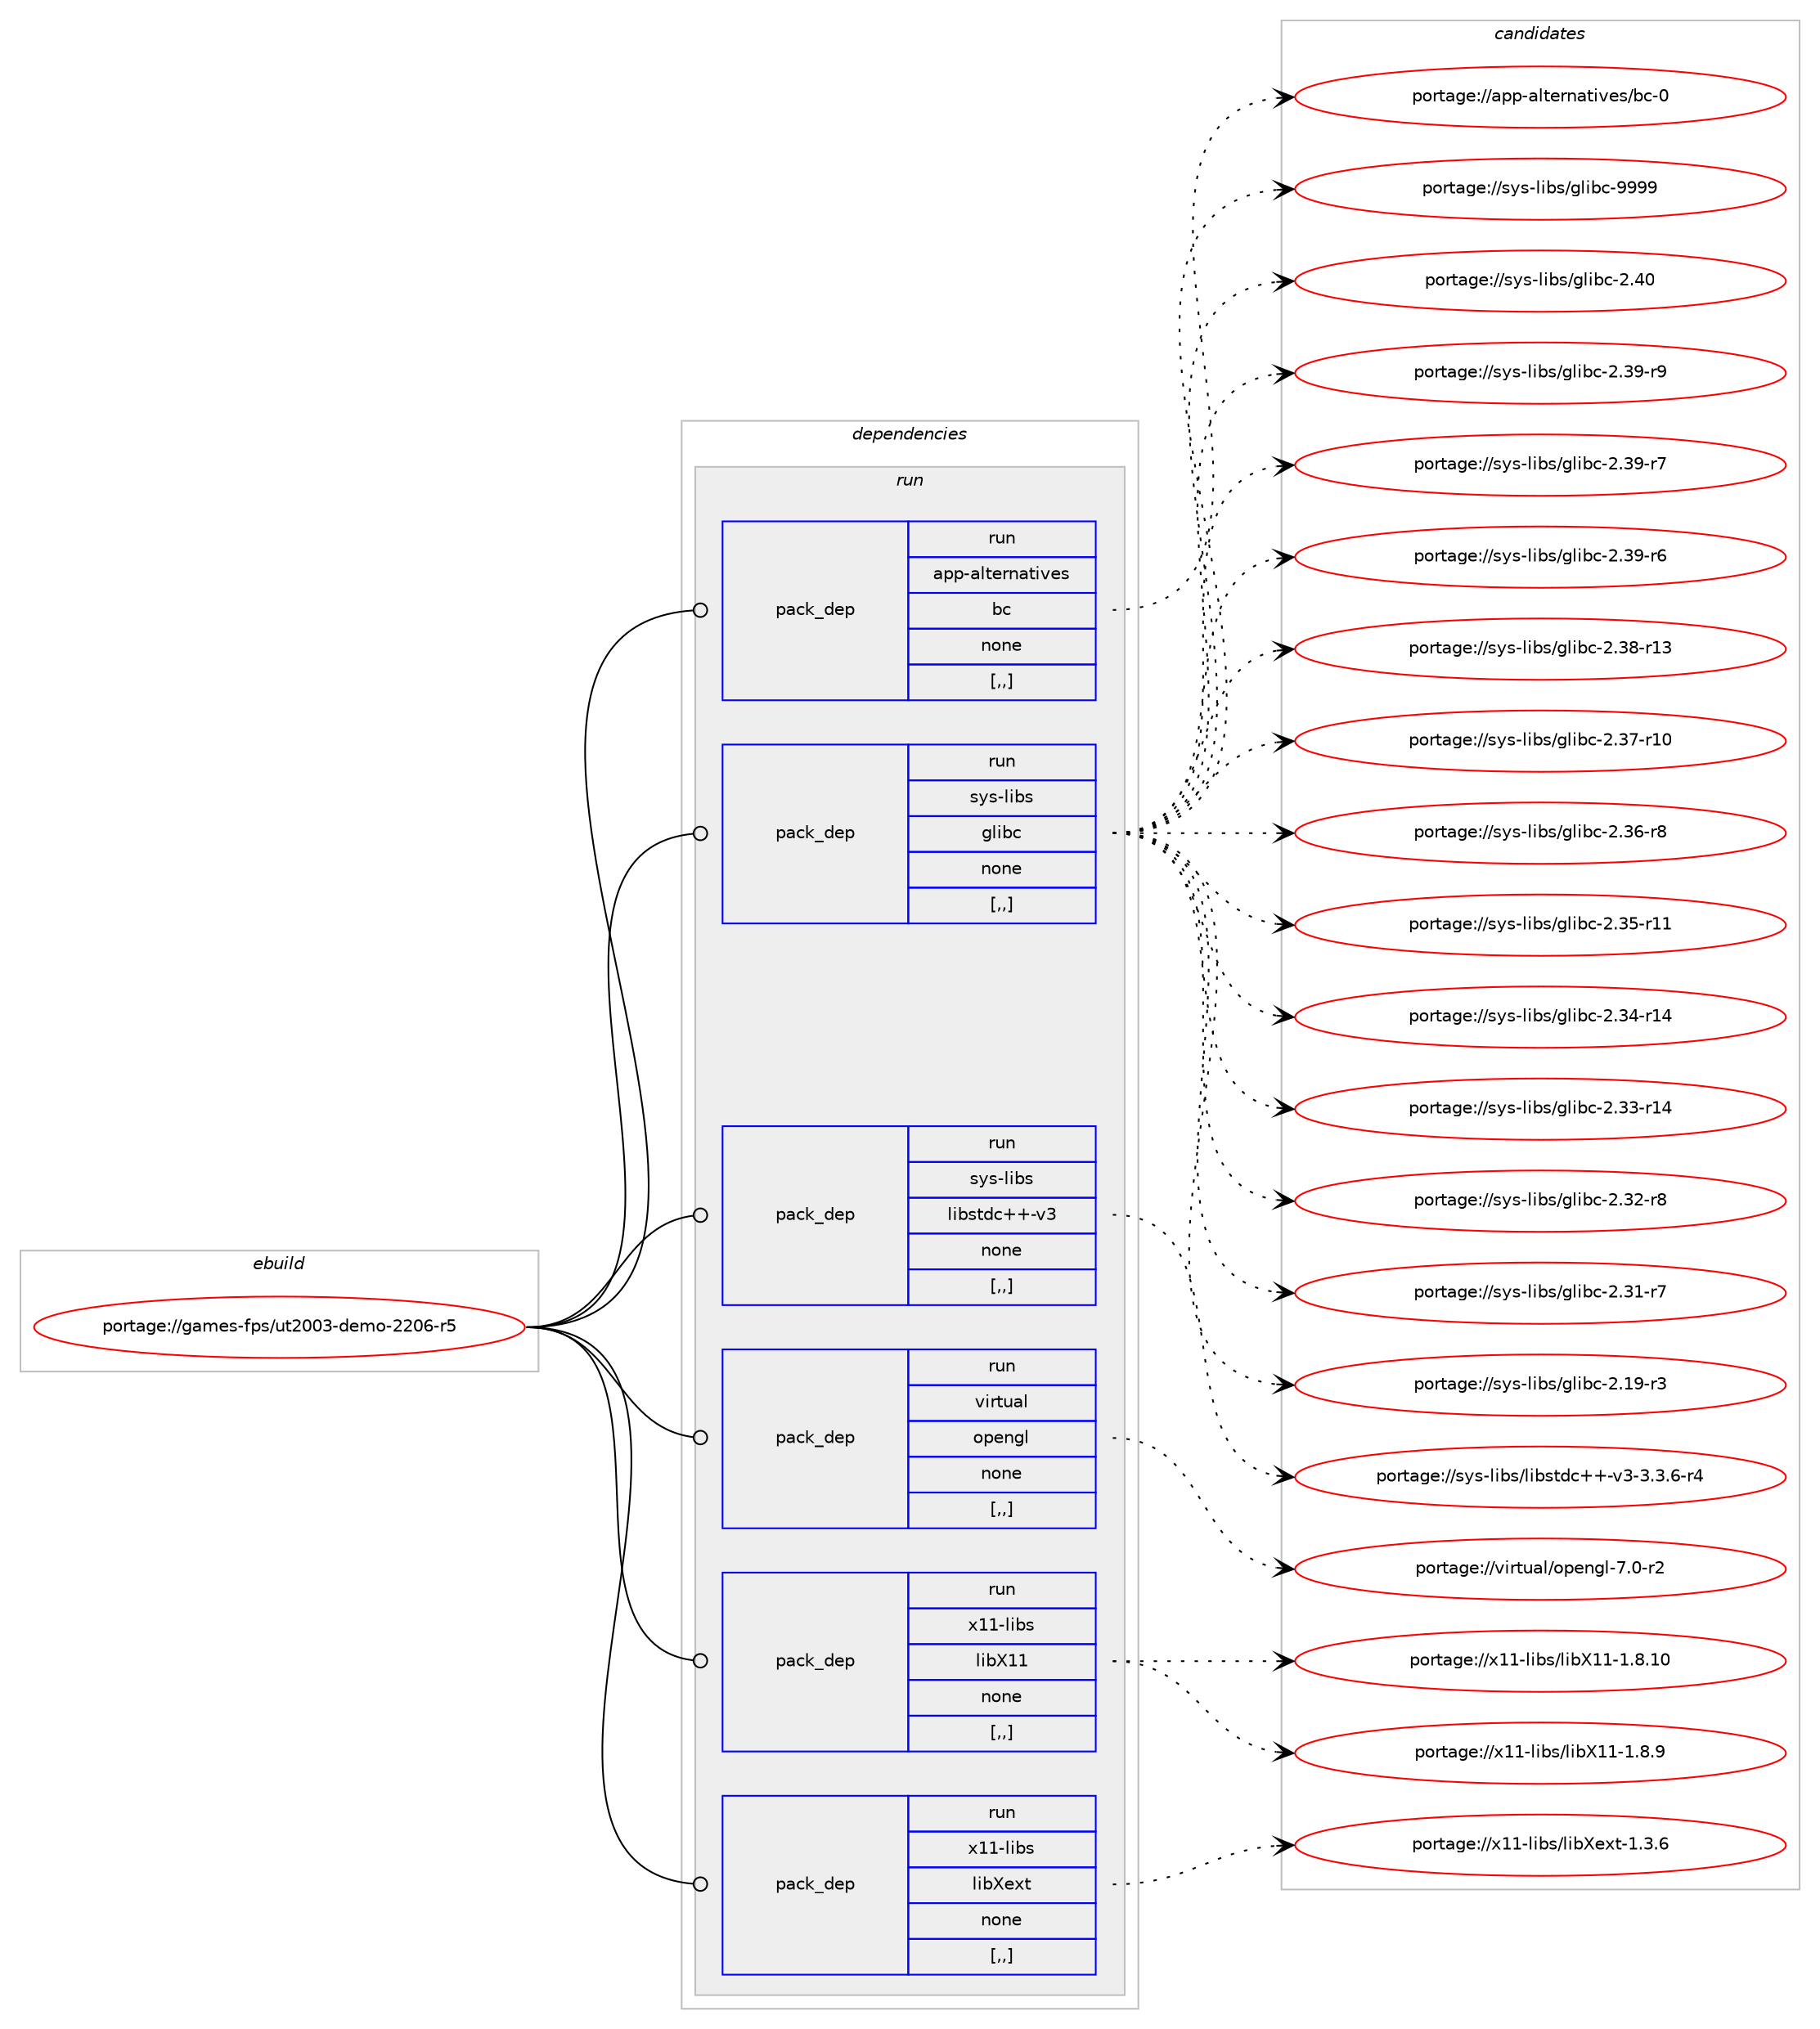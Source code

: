 digraph prolog {

# *************
# Graph options
# *************

newrank=true;
concentrate=true;
compound=true;
graph [rankdir=LR,fontname=Helvetica,fontsize=10,ranksep=1.5];#, ranksep=2.5, nodesep=0.2];
edge  [arrowhead=vee];
node  [fontname=Helvetica,fontsize=10];

# **********
# The ebuild
# **********

subgraph cluster_leftcol {
color=gray;
label=<<i>ebuild</i>>;
id [label="portage://games-fps/ut2003-demo-2206-r5", color=red, width=4, href="../games-fps/ut2003-demo-2206-r5.svg"];
}

# ****************
# The dependencies
# ****************

subgraph cluster_midcol {
color=gray;
label=<<i>dependencies</i>>;
subgraph cluster_compile {
fillcolor="#eeeeee";
style=filled;
label=<<i>compile</i>>;
}
subgraph cluster_compileandrun {
fillcolor="#eeeeee";
style=filled;
label=<<i>compile and run</i>>;
}
subgraph cluster_run {
fillcolor="#eeeeee";
style=filled;
label=<<i>run</i>>;
subgraph pack164745 {
dependency230370 [label=<<TABLE BORDER="0" CELLBORDER="1" CELLSPACING="0" CELLPADDING="4" WIDTH="220"><TR><TD ROWSPAN="6" CELLPADDING="30">pack_dep</TD></TR><TR><TD WIDTH="110">run</TD></TR><TR><TD>app-alternatives</TD></TR><TR><TD>bc</TD></TR><TR><TD>none</TD></TR><TR><TD>[,,]</TD></TR></TABLE>>, shape=none, color=blue];
}
id:e -> dependency230370:w [weight=20,style="solid",arrowhead="odot"];
subgraph pack164746 {
dependency230371 [label=<<TABLE BORDER="0" CELLBORDER="1" CELLSPACING="0" CELLPADDING="4" WIDTH="220"><TR><TD ROWSPAN="6" CELLPADDING="30">pack_dep</TD></TR><TR><TD WIDTH="110">run</TD></TR><TR><TD>sys-libs</TD></TR><TR><TD>glibc</TD></TR><TR><TD>none</TD></TR><TR><TD>[,,]</TD></TR></TABLE>>, shape=none, color=blue];
}
id:e -> dependency230371:w [weight=20,style="solid",arrowhead="odot"];
subgraph pack164747 {
dependency230372 [label=<<TABLE BORDER="0" CELLBORDER="1" CELLSPACING="0" CELLPADDING="4" WIDTH="220"><TR><TD ROWSPAN="6" CELLPADDING="30">pack_dep</TD></TR><TR><TD WIDTH="110">run</TD></TR><TR><TD>sys-libs</TD></TR><TR><TD>libstdc++-v3</TD></TR><TR><TD>none</TD></TR><TR><TD>[,,]</TD></TR></TABLE>>, shape=none, color=blue];
}
id:e -> dependency230372:w [weight=20,style="solid",arrowhead="odot"];
subgraph pack164748 {
dependency230373 [label=<<TABLE BORDER="0" CELLBORDER="1" CELLSPACING="0" CELLPADDING="4" WIDTH="220"><TR><TD ROWSPAN="6" CELLPADDING="30">pack_dep</TD></TR><TR><TD WIDTH="110">run</TD></TR><TR><TD>virtual</TD></TR><TR><TD>opengl</TD></TR><TR><TD>none</TD></TR><TR><TD>[,,]</TD></TR></TABLE>>, shape=none, color=blue];
}
id:e -> dependency230373:w [weight=20,style="solid",arrowhead="odot"];
subgraph pack164749 {
dependency230374 [label=<<TABLE BORDER="0" CELLBORDER="1" CELLSPACING="0" CELLPADDING="4" WIDTH="220"><TR><TD ROWSPAN="6" CELLPADDING="30">pack_dep</TD></TR><TR><TD WIDTH="110">run</TD></TR><TR><TD>x11-libs</TD></TR><TR><TD>libX11</TD></TR><TR><TD>none</TD></TR><TR><TD>[,,]</TD></TR></TABLE>>, shape=none, color=blue];
}
id:e -> dependency230374:w [weight=20,style="solid",arrowhead="odot"];
subgraph pack164750 {
dependency230375 [label=<<TABLE BORDER="0" CELLBORDER="1" CELLSPACING="0" CELLPADDING="4" WIDTH="220"><TR><TD ROWSPAN="6" CELLPADDING="30">pack_dep</TD></TR><TR><TD WIDTH="110">run</TD></TR><TR><TD>x11-libs</TD></TR><TR><TD>libXext</TD></TR><TR><TD>none</TD></TR><TR><TD>[,,]</TD></TR></TABLE>>, shape=none, color=blue];
}
id:e -> dependency230375:w [weight=20,style="solid",arrowhead="odot"];
}
}

# **************
# The candidates
# **************

subgraph cluster_choices {
rank=same;
color=gray;
label=<<i>candidates</i>>;

subgraph choice164745 {
color=black;
nodesep=1;
choice971121124597108116101114110971161051181011154798994548 [label="portage://app-alternatives/bc-0", color=red, width=4,href="../app-alternatives/bc-0.svg"];
dependency230370:e -> choice971121124597108116101114110971161051181011154798994548:w [style=dotted,weight="100"];
}
subgraph choice164746 {
color=black;
nodesep=1;
choice11512111545108105981154710310810598994557575757 [label="portage://sys-libs/glibc-9999", color=red, width=4,href="../sys-libs/glibc-9999.svg"];
choice11512111545108105981154710310810598994550465248 [label="portage://sys-libs/glibc-2.40", color=red, width=4,href="../sys-libs/glibc-2.40.svg"];
choice115121115451081059811547103108105989945504651574511457 [label="portage://sys-libs/glibc-2.39-r9", color=red, width=4,href="../sys-libs/glibc-2.39-r9.svg"];
choice115121115451081059811547103108105989945504651574511455 [label="portage://sys-libs/glibc-2.39-r7", color=red, width=4,href="../sys-libs/glibc-2.39-r7.svg"];
choice115121115451081059811547103108105989945504651574511454 [label="portage://sys-libs/glibc-2.39-r6", color=red, width=4,href="../sys-libs/glibc-2.39-r6.svg"];
choice11512111545108105981154710310810598994550465156451144951 [label="portage://sys-libs/glibc-2.38-r13", color=red, width=4,href="../sys-libs/glibc-2.38-r13.svg"];
choice11512111545108105981154710310810598994550465155451144948 [label="portage://sys-libs/glibc-2.37-r10", color=red, width=4,href="../sys-libs/glibc-2.37-r10.svg"];
choice115121115451081059811547103108105989945504651544511456 [label="portage://sys-libs/glibc-2.36-r8", color=red, width=4,href="../sys-libs/glibc-2.36-r8.svg"];
choice11512111545108105981154710310810598994550465153451144949 [label="portage://sys-libs/glibc-2.35-r11", color=red, width=4,href="../sys-libs/glibc-2.35-r11.svg"];
choice11512111545108105981154710310810598994550465152451144952 [label="portage://sys-libs/glibc-2.34-r14", color=red, width=4,href="../sys-libs/glibc-2.34-r14.svg"];
choice11512111545108105981154710310810598994550465151451144952 [label="portage://sys-libs/glibc-2.33-r14", color=red, width=4,href="../sys-libs/glibc-2.33-r14.svg"];
choice115121115451081059811547103108105989945504651504511456 [label="portage://sys-libs/glibc-2.32-r8", color=red, width=4,href="../sys-libs/glibc-2.32-r8.svg"];
choice115121115451081059811547103108105989945504651494511455 [label="portage://sys-libs/glibc-2.31-r7", color=red, width=4,href="../sys-libs/glibc-2.31-r7.svg"];
choice115121115451081059811547103108105989945504649574511451 [label="portage://sys-libs/glibc-2.19-r3", color=red, width=4,href="../sys-libs/glibc-2.19-r3.svg"];
dependency230371:e -> choice11512111545108105981154710310810598994557575757:w [style=dotted,weight="100"];
dependency230371:e -> choice11512111545108105981154710310810598994550465248:w [style=dotted,weight="100"];
dependency230371:e -> choice115121115451081059811547103108105989945504651574511457:w [style=dotted,weight="100"];
dependency230371:e -> choice115121115451081059811547103108105989945504651574511455:w [style=dotted,weight="100"];
dependency230371:e -> choice115121115451081059811547103108105989945504651574511454:w [style=dotted,weight="100"];
dependency230371:e -> choice11512111545108105981154710310810598994550465156451144951:w [style=dotted,weight="100"];
dependency230371:e -> choice11512111545108105981154710310810598994550465155451144948:w [style=dotted,weight="100"];
dependency230371:e -> choice115121115451081059811547103108105989945504651544511456:w [style=dotted,weight="100"];
dependency230371:e -> choice11512111545108105981154710310810598994550465153451144949:w [style=dotted,weight="100"];
dependency230371:e -> choice11512111545108105981154710310810598994550465152451144952:w [style=dotted,weight="100"];
dependency230371:e -> choice11512111545108105981154710310810598994550465151451144952:w [style=dotted,weight="100"];
dependency230371:e -> choice115121115451081059811547103108105989945504651504511456:w [style=dotted,weight="100"];
dependency230371:e -> choice115121115451081059811547103108105989945504651494511455:w [style=dotted,weight="100"];
dependency230371:e -> choice115121115451081059811547103108105989945504649574511451:w [style=dotted,weight="100"];
}
subgraph choice164747 {
color=black;
nodesep=1;
choice1151211154510810598115471081059811511610099434345118514551465146544511452 [label="portage://sys-libs/libstdc++-v3-3.3.6-r4", color=red, width=4,href="../sys-libs/libstdc++-v3-3.3.6-r4.svg"];
dependency230372:e -> choice1151211154510810598115471081059811511610099434345118514551465146544511452:w [style=dotted,weight="100"];
}
subgraph choice164748 {
color=black;
nodesep=1;
choice1181051141161179710847111112101110103108455546484511450 [label="portage://virtual/opengl-7.0-r2", color=red, width=4,href="../virtual/opengl-7.0-r2.svg"];
dependency230373:e -> choice1181051141161179710847111112101110103108455546484511450:w [style=dotted,weight="100"];
}
subgraph choice164749 {
color=black;
nodesep=1;
choice12049494510810598115471081059888494945494656464948 [label="portage://x11-libs/libX11-1.8.10", color=red, width=4,href="../x11-libs/libX11-1.8.10.svg"];
choice120494945108105981154710810598884949454946564657 [label="portage://x11-libs/libX11-1.8.9", color=red, width=4,href="../x11-libs/libX11-1.8.9.svg"];
dependency230374:e -> choice12049494510810598115471081059888494945494656464948:w [style=dotted,weight="100"];
dependency230374:e -> choice120494945108105981154710810598884949454946564657:w [style=dotted,weight="100"];
}
subgraph choice164750 {
color=black;
nodesep=1;
choice12049494510810598115471081059888101120116454946514654 [label="portage://x11-libs/libXext-1.3.6", color=red, width=4,href="../x11-libs/libXext-1.3.6.svg"];
dependency230375:e -> choice12049494510810598115471081059888101120116454946514654:w [style=dotted,weight="100"];
}
}

}
